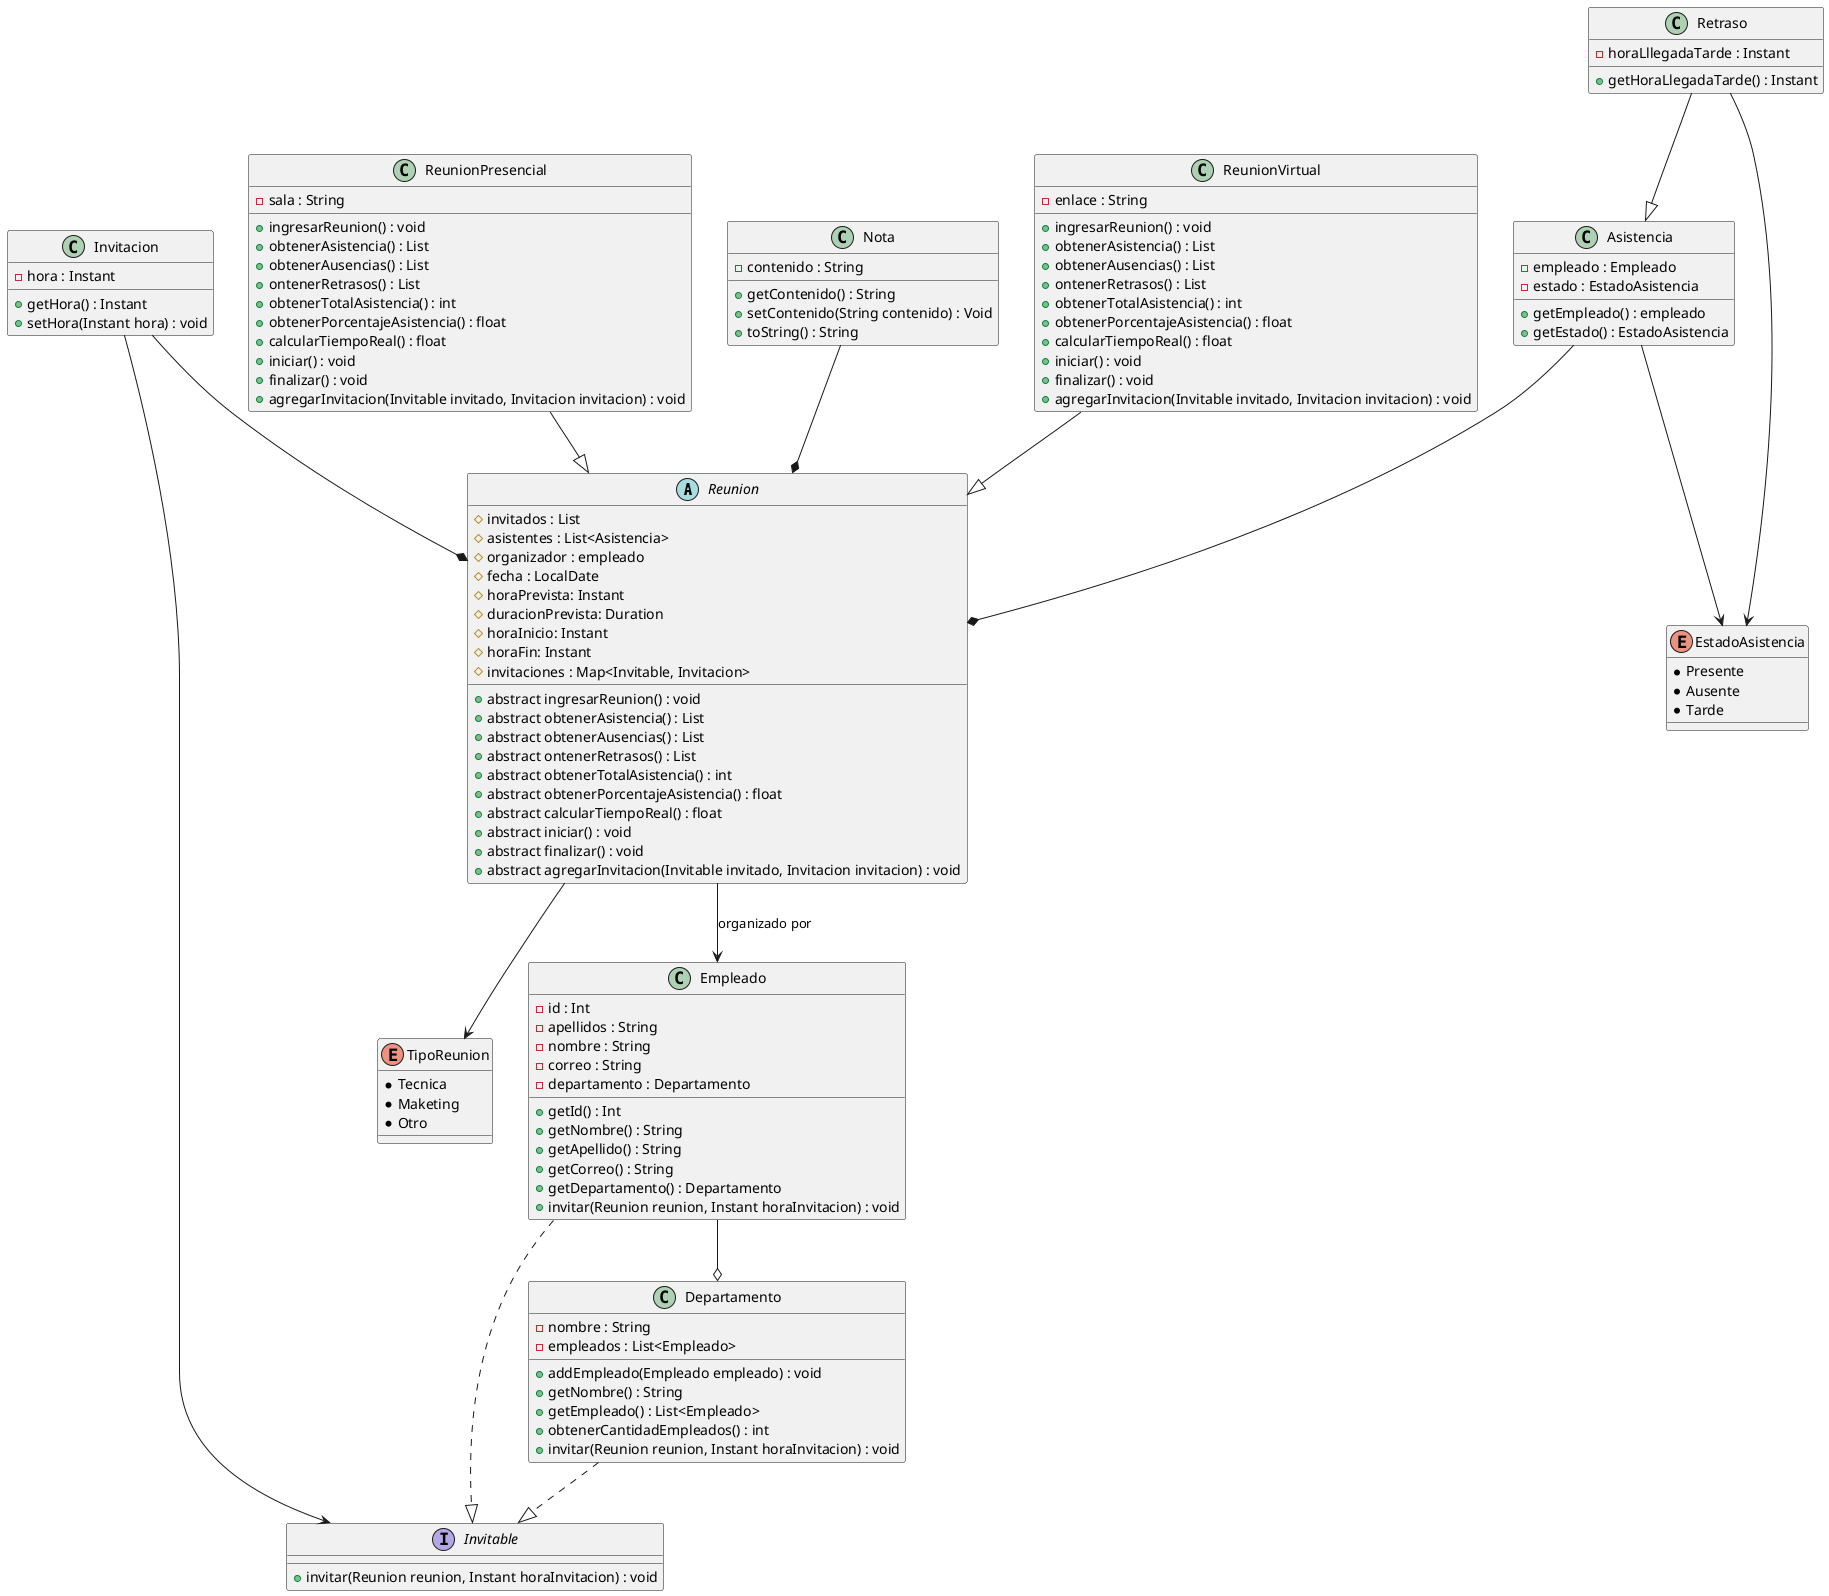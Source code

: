 @startuml

abstract class Reunion {
    # invitados : List
    #asistentes : List<Asistencia>
    #organizador : empleado
    #fecha : LocalDate
    # horaPrevista: Instant
    # duracionPrevista: Duration
    # horaInicio: Instant
    # horaFin: Instant
    # invitaciones : Map<Invitable, Invitacion>

    +abstract ingresarReunion() : void
    +abstract obtenerAsistencia() : List
    +abstract obtenerAusencias() : List
    +abstract ontenerRetrasos() : List
    +abstract obtenerTotalAsistencia() : int
    +abstract obtenerPorcentajeAsistencia() : float
    +abstract calcularTiempoReal() : float
    +abstract iniciar() : void
    +abstract finalizar() : void
    +abstract agregarInvitacion(Invitable invitado, Invitacion invitacion) : void
}

enum TipoReunion {
  * Tecnica
  * Maketing
  * Otro
}

enum EstadoAsistencia {
    * Presente
    * Ausente
    * Tarde
}

class Nota {
  - contenido : String

  +getContenido() : String
  +setContenido(String contenido) : Void
  +toString() : String
}

class Invitacion {
  - hora : Instant

  +getHora() : Instant
  +setHora(Instant hora) : void
}

class Asistencia {
    - empleado : Empleado
    - estado : EstadoAsistencia

    + getEmpleado() : empleado
    + getEstado() : EstadoAsistencia
}

interface Invitable {

    +invitar(Reunion reunion, Instant horaInvitacion) : void
}

class ReunionVirtual {
    - enlace : String

    + ingresarReunion() : void
    + obtenerAsistencia() : List
    + obtenerAusencias() : List
    + ontenerRetrasos() : List
    + obtenerTotalAsistencia() : int
    + obtenerPorcentajeAsistencia() : float
    + calcularTiempoReal() : float
    + iniciar() : void
    + finalizar() : void
    + agregarInvitacion(Invitable invitado, Invitacion invitacion) : void
}

class ReunionPresencial {
    - sala : String

    + ingresarReunion() : void
        + obtenerAsistencia() : List
        + obtenerAusencias() : List
        + ontenerRetrasos() : List
        + obtenerTotalAsistencia() : int
        + obtenerPorcentajeAsistencia() : float
        + calcularTiempoReal() : float
        + iniciar() : void
        + finalizar() : void
        + agregarInvitacion(Invitable invitado, Invitacion invitacion) : void
}

class Retraso {
    - horaLllegadaTarde : Instant

    +getHoraLlegadaTarde() : Instant
}

class Empleado {
    - id : Int
    - apellidos : String
    - nombre : String
    - correo : String
    - departamento : Departamento

    +getId() : Int
    +getNombre() : String
    +getApellido() : String
    +getCorreo() : String
    +getDepartamento() : Departamento
    +invitar(Reunion reunion, Instant horaInvitacion) : void


}

class Departamento {
    - nombre : String
    - empleados : List<Empleado>

    +addEmpleado(Empleado empleado) : void
    +getNombre() : String
    +getEmpleado() : List<Empleado>
    +obtenerCantidadEmpleados() : int
    +invitar(Reunion reunion, Instant horaInvitacion) : void
}

Nota --* Reunion
Asistencia --* Reunion
Invitacion --* Reunion
ReunionVirtual --|> Reunion
ReunionPresencial --|> Reunion
Reunion --> TipoReunion
Invitacion --> Invitable
Retraso --|> Asistencia
Reunion  --> Empleado: organizado por
Empleado --o Departamento
Empleado ..|> Invitable
Departamento ..|> Invitable
Asistencia --> EstadoAsistencia
Retraso --> EstadoAsistencia

@enduml

